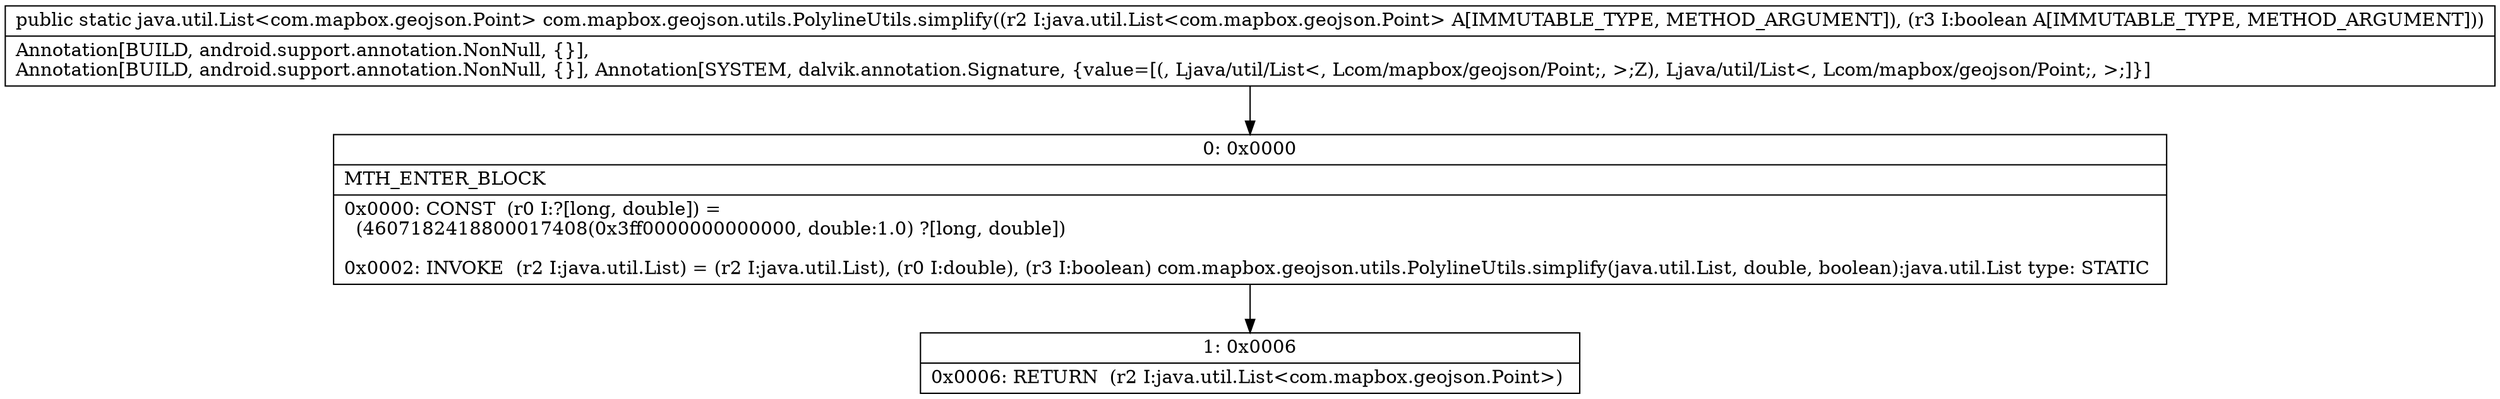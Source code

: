 digraph "CFG forcom.mapbox.geojson.utils.PolylineUtils.simplify(Ljava\/util\/List;Z)Ljava\/util\/List;" {
Node_0 [shape=record,label="{0\:\ 0x0000|MTH_ENTER_BLOCK\l|0x0000: CONST  (r0 I:?[long, double]) = \l  (4607182418800017408(0x3ff0000000000000, double:1.0) ?[long, double])\l \l0x0002: INVOKE  (r2 I:java.util.List) = (r2 I:java.util.List), (r0 I:double), (r3 I:boolean) com.mapbox.geojson.utils.PolylineUtils.simplify(java.util.List, double, boolean):java.util.List type: STATIC \l}"];
Node_1 [shape=record,label="{1\:\ 0x0006|0x0006: RETURN  (r2 I:java.util.List\<com.mapbox.geojson.Point\>) \l}"];
MethodNode[shape=record,label="{public static java.util.List\<com.mapbox.geojson.Point\> com.mapbox.geojson.utils.PolylineUtils.simplify((r2 I:java.util.List\<com.mapbox.geojson.Point\> A[IMMUTABLE_TYPE, METHOD_ARGUMENT]), (r3 I:boolean A[IMMUTABLE_TYPE, METHOD_ARGUMENT]))  | Annotation[BUILD, android.support.annotation.NonNull, \{\}], \lAnnotation[BUILD, android.support.annotation.NonNull, \{\}], Annotation[SYSTEM, dalvik.annotation.Signature, \{value=[(, Ljava\/util\/List\<, Lcom\/mapbox\/geojson\/Point;, \>;Z), Ljava\/util\/List\<, Lcom\/mapbox\/geojson\/Point;, \>;]\}]\l}"];
MethodNode -> Node_0;
Node_0 -> Node_1;
}

